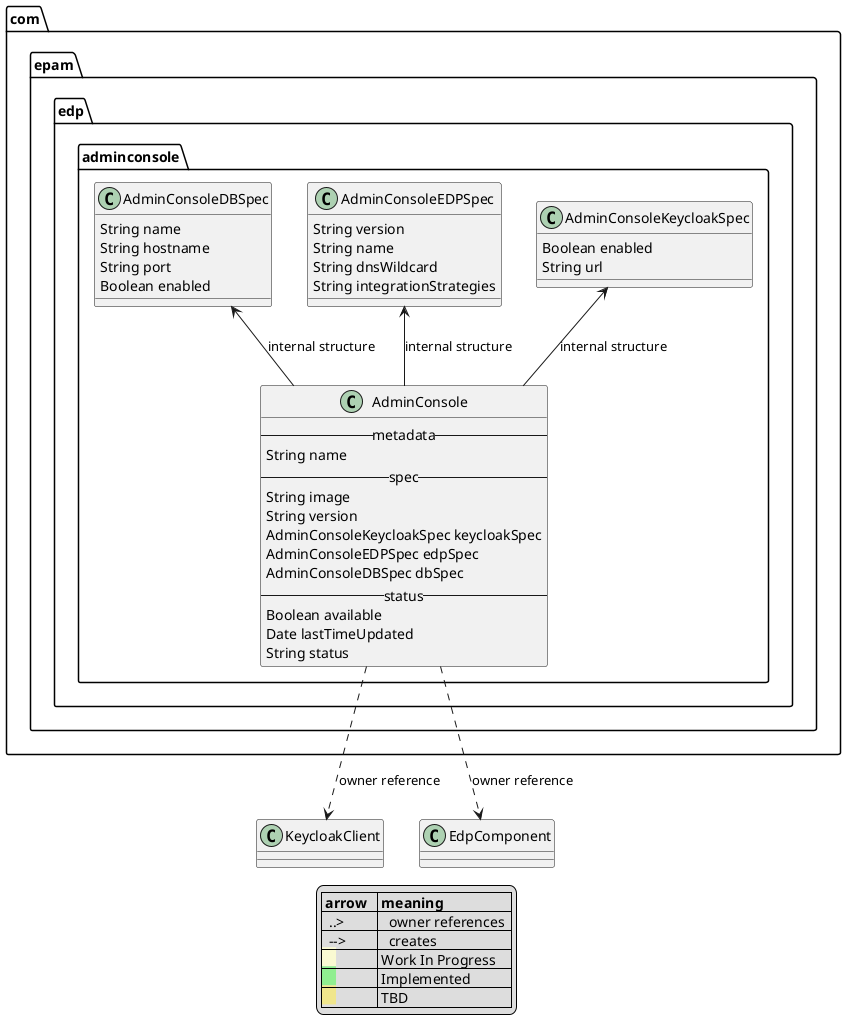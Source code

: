 @startuml

package com.epam.edp.adminconsole {
    class AdminConsole {
    -- metadata --
        String name
    -- spec --
        String image
        String version
        AdminConsoleKeycloakSpec keycloakSpec
        AdminConsoleEDPSpec edpSpec
        AdminConsoleDBSpec dbSpec
    -- status --
        Boolean available
        Date lastTimeUpdated
        String status
    }

    class AdminConsoleKeycloakSpec {
        Boolean enabled
        String url
    }
    AdminConsoleKeycloakSpec <-- AdminConsole : "internal structure"

    class AdminConsoleEDPSpec {
        String version
        String name
        String dnsWildcard
        String integrationStrategies
    }
    AdminConsoleEDPSpec <-- AdminConsole : "internal structure"

    class AdminConsoleDBSpec {
        String name
        String hostname
        String port
        Boolean enabled
    }
    AdminConsoleDBSpec <-- AdminConsole : "internal structure"
}

KeycloakClient <.u. AdminConsole : "owner reference"
EdpComponent <.u. AdminConsole : "owner reference"

legend
|= arrow   |= meaning|
|  ..>     |   owner references  |
|  -->     |   creates     |
|<back:LightGoldenRodYellow>    </back>| Work In Progress |
|<back:LightGreen>    </back>| Implemented |
|<back:Khaki>    </back>| TBD |
endlegend

skinparam class {
	backgroundColor<<impl>> LightGoldenRodYellow
	backgroundColor<<wip>> LightGreen
	backgroundColor<<tbd>> Khaki
}
@enduml